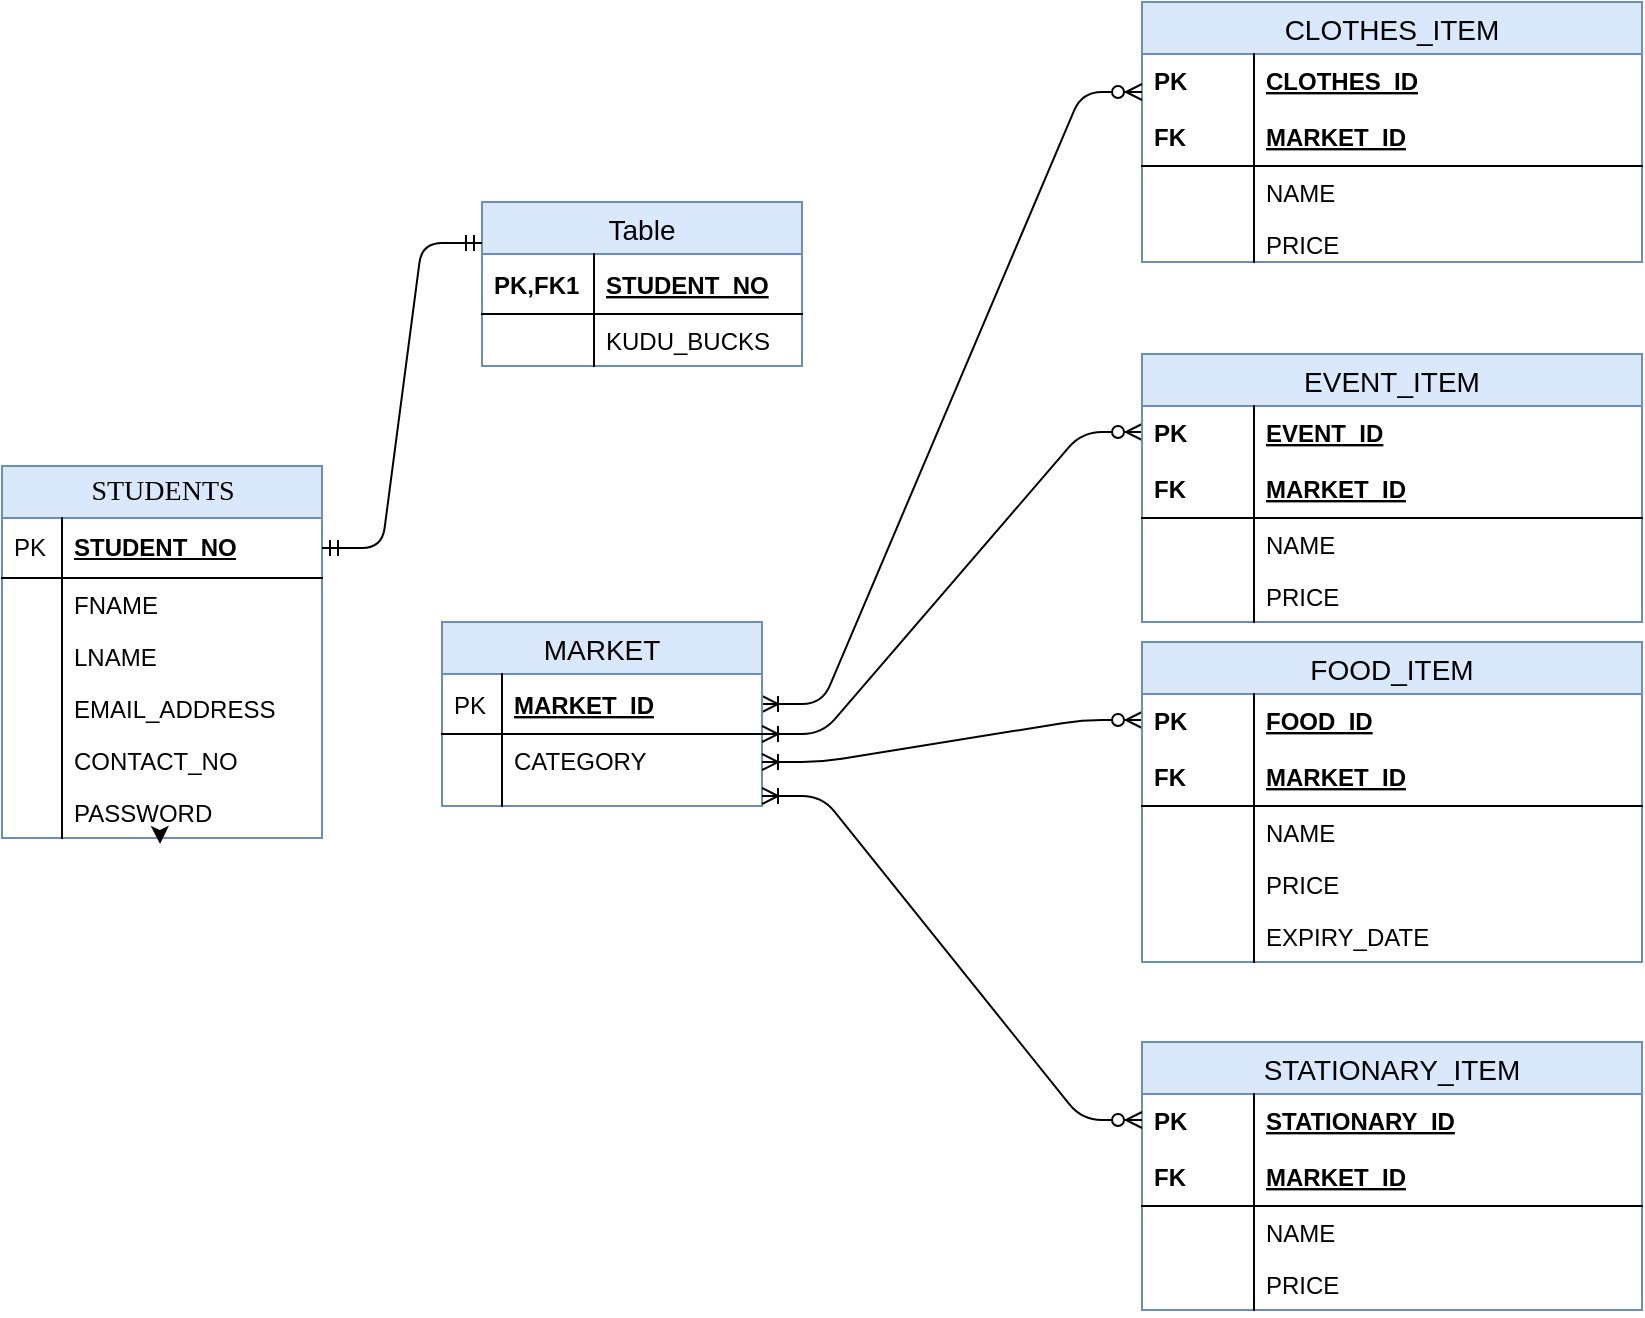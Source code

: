 <mxfile version="12.8.4" type="google"><diagram name="Page-1" id="e56a1550-8fbb-45ad-956c-1786394a9013"><mxGraphModel dx="961" dy="583" grid="1" gridSize="10" guides="1" tooltips="1" connect="1" arrows="1" fold="1" page="1" pageScale="1" pageWidth="1100" pageHeight="850" background="#ffffff" math="0" shadow="0"><root><mxCell id="0"/><mxCell id="1" parent="0"/><mxCell id="2e49270ec7c68f3f-80" value="STUDENTS" style="swimlane;html=1;fontStyle=0;childLayout=stackLayout;horizontal=1;startSize=26;horizontalStack=0;resizeParent=1;resizeLast=0;collapsible=1;marginBottom=0;swimlaneFillColor=#ffffff;align=center;rounded=0;shadow=0;comic=0;labelBackgroundColor=none;strokeWidth=1;fontFamily=Verdana;fontSize=14;fillColor=#dae8fc;strokeColor=#6c8ebf;" parent="1" vertex="1"><mxGeometry x="40" y="272" width="160" height="186" as="geometry"/></mxCell><mxCell id="2e49270ec7c68f3f-81" value="STUDENT_NO" style="shape=partialRectangle;top=0;left=0;right=0;bottom=1;html=1;align=left;verticalAlign=middle;fillColor=none;spacingLeft=34;spacingRight=4;whiteSpace=wrap;overflow=hidden;rotatable=0;points=[[0,0.5],[1,0.5]];portConstraint=eastwest;dropTarget=0;fontStyle=5;" parent="2e49270ec7c68f3f-80" vertex="1"><mxGeometry y="26" width="160" height="30" as="geometry"/></mxCell><mxCell id="2e49270ec7c68f3f-82" value="PK" style="shape=partialRectangle;top=0;left=0;bottom=0;html=1;fillColor=none;align=left;verticalAlign=middle;spacingLeft=4;spacingRight=4;whiteSpace=wrap;overflow=hidden;rotatable=0;points=[];portConstraint=eastwest;part=1;" parent="2e49270ec7c68f3f-81" vertex="1" connectable="0"><mxGeometry width="30" height="30" as="geometry"/></mxCell><mxCell id="2e49270ec7c68f3f-83" value="FNAME" style="shape=partialRectangle;top=0;left=0;right=0;bottom=0;html=1;align=left;verticalAlign=top;fillColor=none;spacingLeft=34;spacingRight=4;whiteSpace=wrap;overflow=hidden;rotatable=0;points=[[0,0.5],[1,0.5]];portConstraint=eastwest;dropTarget=0;" parent="2e49270ec7c68f3f-80" vertex="1"><mxGeometry y="56" width="160" height="26" as="geometry"/></mxCell><mxCell id="2e49270ec7c68f3f-84" value="" style="shape=partialRectangle;top=0;left=0;bottom=0;html=1;fillColor=none;align=left;verticalAlign=top;spacingLeft=4;spacingRight=4;whiteSpace=wrap;overflow=hidden;rotatable=0;points=[];portConstraint=eastwest;part=1;" parent="2e49270ec7c68f3f-83" vertex="1" connectable="0"><mxGeometry width="30" height="26" as="geometry"/></mxCell><mxCell id="2e49270ec7c68f3f-85" value="LNAME" style="shape=partialRectangle;top=0;left=0;right=0;bottom=0;html=1;align=left;verticalAlign=top;fillColor=none;spacingLeft=34;spacingRight=4;whiteSpace=wrap;overflow=hidden;rotatable=0;points=[[0,0.5],[1,0.5]];portConstraint=eastwest;dropTarget=0;" parent="2e49270ec7c68f3f-80" vertex="1"><mxGeometry y="82" width="160" height="26" as="geometry"/></mxCell><mxCell id="2e49270ec7c68f3f-86" value="" style="shape=partialRectangle;top=0;left=0;bottom=0;html=1;fillColor=none;align=left;verticalAlign=top;spacingLeft=4;spacingRight=4;whiteSpace=wrap;overflow=hidden;rotatable=0;points=[];portConstraint=eastwest;part=1;" parent="2e49270ec7c68f3f-85" vertex="1" connectable="0"><mxGeometry width="30" height="26" as="geometry"/></mxCell><mxCell id="2e49270ec7c68f3f-87" value="EMAIL_ADDRESS" style="shape=partialRectangle;top=0;left=0;right=0;bottom=0;html=1;align=left;verticalAlign=top;fillColor=none;spacingLeft=34;spacingRight=4;whiteSpace=wrap;overflow=hidden;rotatable=0;points=[[0,0.5],[1,0.5]];portConstraint=eastwest;dropTarget=0;" parent="2e49270ec7c68f3f-80" vertex="1"><mxGeometry y="108" width="160" height="26" as="geometry"/></mxCell><mxCell id="2e49270ec7c68f3f-88" value="" style="shape=partialRectangle;top=0;left=0;bottom=0;html=1;fillColor=none;align=left;verticalAlign=top;spacingLeft=4;spacingRight=4;whiteSpace=wrap;overflow=hidden;rotatable=0;points=[];portConstraint=eastwest;part=1;" parent="2e49270ec7c68f3f-87" vertex="1" connectable="0"><mxGeometry width="30" height="26" as="geometry"/></mxCell><mxCell id="UivmHGjXqNEhQXfPSHWZ-13" value="CONTACT_NO" style="shape=partialRectangle;top=0;left=0;right=0;bottom=0;html=1;align=left;verticalAlign=top;fillColor=none;spacingLeft=34;spacingRight=4;whiteSpace=wrap;overflow=hidden;rotatable=0;points=[[0,0.5],[1,0.5]];portConstraint=eastwest;dropTarget=0;" parent="2e49270ec7c68f3f-80" vertex="1"><mxGeometry y="134" width="160" height="26" as="geometry"/></mxCell><mxCell id="UivmHGjXqNEhQXfPSHWZ-14" value="" style="shape=partialRectangle;top=0;left=0;bottom=0;html=1;fillColor=none;align=left;verticalAlign=top;spacingLeft=4;spacingRight=4;whiteSpace=wrap;overflow=hidden;rotatable=0;points=[];portConstraint=eastwest;part=1;" parent="UivmHGjXqNEhQXfPSHWZ-13" vertex="1" connectable="0"><mxGeometry width="30" height="26" as="geometry"/></mxCell><mxCell id="UivmHGjXqNEhQXfPSHWZ-15" value="PASSWORD" style="shape=partialRectangle;top=0;left=0;right=0;bottom=0;html=1;align=left;verticalAlign=top;fillColor=none;spacingLeft=34;spacingRight=4;whiteSpace=wrap;overflow=hidden;rotatable=0;points=[[0,0.5],[1,0.5]];portConstraint=eastwest;dropTarget=0;" parent="2e49270ec7c68f3f-80" vertex="1"><mxGeometry y="160" width="160" height="26" as="geometry"/></mxCell><mxCell id="UivmHGjXqNEhQXfPSHWZ-16" value="" style="shape=partialRectangle;top=0;left=0;bottom=0;html=1;fillColor=none;align=left;verticalAlign=top;spacingLeft=4;spacingRight=4;whiteSpace=wrap;overflow=hidden;rotatable=0;points=[];portConstraint=eastwest;part=1;" parent="UivmHGjXqNEhQXfPSHWZ-15" vertex="1" connectable="0"><mxGeometry width="30" height="26" as="geometry"/></mxCell><mxCell id="UivmHGjXqNEhQXfPSHWZ-65" style="edgeStyle=orthogonalEdgeStyle;rounded=0;orthogonalLoop=1;jettySize=auto;html=1;exitX=0.5;exitY=1;exitDx=0;exitDy=0;entryX=0.494;entryY=1.115;entryDx=0;entryDy=0;entryPerimeter=0;" parent="2e49270ec7c68f3f-80" source="2e49270ec7c68f3f-80" target="UivmHGjXqNEhQXfPSHWZ-15" edge="1"><mxGeometry relative="1" as="geometry"/></mxCell><mxCell id="UivmHGjXqNEhQXfPSHWZ-177" value="CLOTHES_ITEM" style="swimlane;fontStyle=0;childLayout=stackLayout;horizontal=1;startSize=26;fillColor=#dae8fc;horizontalStack=0;resizeParent=1;resizeParentMax=0;resizeLast=0;collapsible=1;marginBottom=0;swimlaneFillColor=#ffffff;align=center;fontSize=14;strokeColor=#6c8ebf;" parent="1" vertex="1"><mxGeometry x="610" y="40" width="250" height="130" as="geometry"/></mxCell><mxCell id="UivmHGjXqNEhQXfPSHWZ-192" value="CLOTHES_ID" style="shape=partialRectangle;top=0;left=0;right=0;bottom=0;align=left;verticalAlign=top;fillColor=none;spacingLeft=60;spacingRight=4;overflow=hidden;rotatable=0;points=[[0,0.5],[1,0.5]];portConstraint=eastwest;dropTarget=0;fontSize=12;fontStyle=5" parent="UivmHGjXqNEhQXfPSHWZ-177" vertex="1"><mxGeometry y="26" width="250" height="26" as="geometry"/></mxCell><mxCell id="UivmHGjXqNEhQXfPSHWZ-193" value="PK" style="shape=partialRectangle;fontStyle=1;top=0;left=0;bottom=0;fillColor=none;align=left;verticalAlign=top;spacingLeft=4;spacingRight=4;overflow=hidden;rotatable=0;points=[];portConstraint=eastwest;part=1;fontSize=12;" parent="UivmHGjXqNEhQXfPSHWZ-192" vertex="1" connectable="0"><mxGeometry width="56" height="26" as="geometry"/></mxCell><mxCell id="owo8-MKj_Ch-AXHotUdF-22" value="" style="edgeStyle=entityRelationEdgeStyle;fontSize=12;html=1;endArrow=ERzeroToMany;endFill=1;startArrow=ERoneToMany;startFill=0;exitX=1;exitY=0.5;exitDx=0;exitDy=0;" edge="1" parent="UivmHGjXqNEhQXfPSHWZ-177" source="UivmHGjXqNEhQXfPSHWZ-195"><mxGeometry width="100" height="100" relative="1" as="geometry"><mxPoint x="-100" y="145" as="sourcePoint"/><mxPoint y="45" as="targetPoint"/></mxGeometry></mxCell><mxCell id="UivmHGjXqNEhQXfPSHWZ-180" value="MARKET_ID" style="shape=partialRectangle;top=0;left=0;right=0;bottom=1;align=left;verticalAlign=middle;fillColor=none;spacingLeft=60;spacingRight=4;overflow=hidden;rotatable=0;points=[[0,0.5],[1,0.5]];portConstraint=eastwest;dropTarget=0;fontStyle=5;fontSize=12;" parent="UivmHGjXqNEhQXfPSHWZ-177" vertex="1"><mxGeometry y="52" width="250" height="30" as="geometry"/></mxCell><mxCell id="UivmHGjXqNEhQXfPSHWZ-181" value="FK" style="shape=partialRectangle;fontStyle=1;top=0;left=0;bottom=0;fillColor=none;align=left;verticalAlign=middle;spacingLeft=4;spacingRight=4;overflow=hidden;rotatable=0;points=[];portConstraint=eastwest;part=1;fontSize=12;" parent="UivmHGjXqNEhQXfPSHWZ-180" vertex="1" connectable="0"><mxGeometry width="56" height="30" as="geometry"/></mxCell><mxCell id="UivmHGjXqNEhQXfPSHWZ-188" value="NAME" style="shape=partialRectangle;top=0;left=0;right=0;bottom=0;align=left;verticalAlign=top;fillColor=none;spacingLeft=60;spacingRight=4;overflow=hidden;rotatable=0;points=[[0,0.5],[1,0.5]];portConstraint=eastwest;dropTarget=0;fontSize=12;" parent="UivmHGjXqNEhQXfPSHWZ-177" vertex="1"><mxGeometry y="82" width="250" height="26" as="geometry"/></mxCell><mxCell id="UivmHGjXqNEhQXfPSHWZ-189" value="" style="shape=partialRectangle;top=0;left=0;bottom=0;fillColor=none;align=left;verticalAlign=top;spacingLeft=4;spacingRight=4;overflow=hidden;rotatable=0;points=[];portConstraint=eastwest;part=1;fontSize=12;" parent="UivmHGjXqNEhQXfPSHWZ-188" vertex="1" connectable="0"><mxGeometry width="56" height="26" as="geometry"/></mxCell><mxCell id="UivmHGjXqNEhQXfPSHWZ-182" value="PRICE" style="shape=partialRectangle;top=0;left=0;right=0;bottom=0;align=left;verticalAlign=top;fillColor=none;spacingLeft=60;spacingRight=4;overflow=hidden;rotatable=0;points=[[0,0.5],[1,0.5]];portConstraint=eastwest;dropTarget=0;fontSize=12;" parent="UivmHGjXqNEhQXfPSHWZ-177" vertex="1"><mxGeometry y="108" width="250" height="22" as="geometry"/></mxCell><mxCell id="UivmHGjXqNEhQXfPSHWZ-183" value="" style="shape=partialRectangle;top=0;left=0;bottom=0;fillColor=none;align=left;verticalAlign=top;spacingLeft=4;spacingRight=4;overflow=hidden;rotatable=0;points=[];portConstraint=eastwest;part=1;fontSize=12;" parent="UivmHGjXqNEhQXfPSHWZ-182" vertex="1" connectable="0"><mxGeometry width="56" height="22" as="geometry"/></mxCell><mxCell id="UivmHGjXqNEhQXfPSHWZ-194" value="MARKET" style="swimlane;fontStyle=0;childLayout=stackLayout;horizontal=1;startSize=26;fillColor=#dae8fc;horizontalStack=0;resizeParent=1;resizeParentMax=0;resizeLast=0;collapsible=1;marginBottom=0;swimlaneFillColor=#ffffff;align=center;fontSize=14;strokeColor=#6c8ebf;" parent="1" vertex="1"><mxGeometry x="260" y="350" width="160" height="92" as="geometry"/></mxCell><mxCell id="UivmHGjXqNEhQXfPSHWZ-195" value="MARKET_ID" style="shape=partialRectangle;top=0;left=0;right=0;bottom=1;align=left;verticalAlign=middle;fillColor=none;spacingLeft=34;spacingRight=4;overflow=hidden;rotatable=0;points=[[0,0.5],[1,0.5]];portConstraint=eastwest;dropTarget=0;fontStyle=5;fontSize=12;" parent="UivmHGjXqNEhQXfPSHWZ-194" vertex="1"><mxGeometry y="26" width="160" height="30" as="geometry"/></mxCell><mxCell id="UivmHGjXqNEhQXfPSHWZ-196" value="PK" style="shape=partialRectangle;top=0;left=0;bottom=0;fillColor=none;align=left;verticalAlign=middle;spacingLeft=4;spacingRight=4;overflow=hidden;rotatable=0;points=[];portConstraint=eastwest;part=1;fontSize=12;" parent="UivmHGjXqNEhQXfPSHWZ-195" vertex="1" connectable="0"><mxGeometry width="30" height="30" as="geometry"/></mxCell><mxCell id="owo8-MKj_Ch-AXHotUdF-24" value="" style="edgeStyle=entityRelationEdgeStyle;fontSize=12;html=1;endArrow=ERzeroToMany;endFill=1;startArrow=ERoneToMany;startFill=0;entryX=0;entryY=0.5;entryDx=0;entryDy=0;" edge="1" parent="UivmHGjXqNEhQXfPSHWZ-194" target="NpdtDgNQdu6xQXqakG0Y-14"><mxGeometry width="100" height="100" relative="1" as="geometry"><mxPoint x="160" y="70" as="sourcePoint"/><mxPoint x="260" y="-30" as="targetPoint"/></mxGeometry></mxCell><mxCell id="owo8-MKj_Ch-AXHotUdF-23" value="" style="edgeStyle=entityRelationEdgeStyle;fontSize=12;html=1;endArrow=ERzeroToMany;endFill=1;startArrow=ERoneToMany;startFill=0;entryX=0;entryY=0.5;entryDx=0;entryDy=0;" edge="1" parent="UivmHGjXqNEhQXfPSHWZ-194" target="NpdtDgNQdu6xQXqakG0Y-3"><mxGeometry width="100" height="100" relative="1" as="geometry"><mxPoint x="160" y="56" as="sourcePoint"/><mxPoint x="260" y="-44" as="targetPoint"/></mxGeometry></mxCell><mxCell id="UivmHGjXqNEhQXfPSHWZ-197" value="CATEGORY" style="shape=partialRectangle;top=0;left=0;right=0;bottom=0;align=left;verticalAlign=top;fillColor=none;spacingLeft=34;spacingRight=4;overflow=hidden;rotatable=0;points=[[0,0.5],[1,0.5]];portConstraint=eastwest;dropTarget=0;fontSize=12;" parent="UivmHGjXqNEhQXfPSHWZ-194" vertex="1"><mxGeometry y="56" width="160" height="26" as="geometry"/></mxCell><mxCell id="UivmHGjXqNEhQXfPSHWZ-198" value="" style="shape=partialRectangle;top=0;left=0;bottom=0;fillColor=none;align=left;verticalAlign=top;spacingLeft=4;spacingRight=4;overflow=hidden;rotatable=0;points=[];portConstraint=eastwest;part=1;fontSize=12;" parent="UivmHGjXqNEhQXfPSHWZ-197" vertex="1" connectable="0"><mxGeometry width="30" height="26" as="geometry"/></mxCell><mxCell id="UivmHGjXqNEhQXfPSHWZ-203" value="" style="shape=partialRectangle;top=0;left=0;right=0;bottom=0;align=left;verticalAlign=top;fillColor=none;spacingLeft=34;spacingRight=4;overflow=hidden;rotatable=0;points=[[0,0.5],[1,0.5]];portConstraint=eastwest;dropTarget=0;fontSize=12;" parent="UivmHGjXqNEhQXfPSHWZ-194" vertex="1"><mxGeometry y="82" width="160" height="10" as="geometry"/></mxCell><mxCell id="UivmHGjXqNEhQXfPSHWZ-204" value="" style="shape=partialRectangle;top=0;left=0;bottom=0;fillColor=none;align=left;verticalAlign=top;spacingLeft=4;spacingRight=4;overflow=hidden;rotatable=0;points=[];portConstraint=eastwest;part=1;fontSize=12;" parent="UivmHGjXqNEhQXfPSHWZ-203" vertex="1" connectable="0"><mxGeometry width="30" height="10" as="geometry"/></mxCell><mxCell id="NpdtDgNQdu6xQXqakG0Y-2" value="EVENT_ITEM" style="swimlane;fontStyle=0;childLayout=stackLayout;horizontal=1;startSize=26;fillColor=#dae8fc;horizontalStack=0;resizeParent=1;resizeParentMax=0;resizeLast=0;collapsible=1;marginBottom=0;swimlaneFillColor=#ffffff;align=center;fontSize=14;strokeColor=#6c8ebf;" parent="1" vertex="1"><mxGeometry x="610" y="216" width="250" height="134" as="geometry"/></mxCell><mxCell id="NpdtDgNQdu6xQXqakG0Y-3" value="EVENT_ID" style="shape=partialRectangle;top=0;left=0;right=0;bottom=0;align=left;verticalAlign=top;fillColor=none;spacingLeft=60;spacingRight=4;overflow=hidden;rotatable=0;points=[[0,0.5],[1,0.5]];portConstraint=eastwest;dropTarget=0;fontSize=12;fontStyle=5" parent="NpdtDgNQdu6xQXqakG0Y-2" vertex="1"><mxGeometry y="26" width="250" height="26" as="geometry"/></mxCell><mxCell id="NpdtDgNQdu6xQXqakG0Y-4" value="PK" style="shape=partialRectangle;fontStyle=1;top=0;left=0;bottom=0;fillColor=none;align=left;verticalAlign=top;spacingLeft=4;spacingRight=4;overflow=hidden;rotatable=0;points=[];portConstraint=eastwest;part=1;fontSize=12;" parent="NpdtDgNQdu6xQXqakG0Y-3" vertex="1" connectable="0"><mxGeometry width="56" height="26" as="geometry"/></mxCell><mxCell id="NpdtDgNQdu6xQXqakG0Y-5" value="MARKET_ID" style="shape=partialRectangle;top=0;left=0;right=0;bottom=1;align=left;verticalAlign=middle;fillColor=none;spacingLeft=60;spacingRight=4;overflow=hidden;rotatable=0;points=[[0,0.5],[1,0.5]];portConstraint=eastwest;dropTarget=0;fontStyle=5;fontSize=12;" parent="NpdtDgNQdu6xQXqakG0Y-2" vertex="1"><mxGeometry y="52" width="250" height="30" as="geometry"/></mxCell><mxCell id="NpdtDgNQdu6xQXqakG0Y-6" value="FK" style="shape=partialRectangle;fontStyle=1;top=0;left=0;bottom=0;fillColor=none;align=left;verticalAlign=middle;spacingLeft=4;spacingRight=4;overflow=hidden;rotatable=0;points=[];portConstraint=eastwest;part=1;fontSize=12;" parent="NpdtDgNQdu6xQXqakG0Y-5" vertex="1" connectable="0"><mxGeometry width="56" height="30" as="geometry"/></mxCell><mxCell id="NpdtDgNQdu6xQXqakG0Y-7" value="NAME" style="shape=partialRectangle;top=0;left=0;right=0;bottom=0;align=left;verticalAlign=top;fillColor=none;spacingLeft=60;spacingRight=4;overflow=hidden;rotatable=0;points=[[0,0.5],[1,0.5]];portConstraint=eastwest;dropTarget=0;fontSize=12;" parent="NpdtDgNQdu6xQXqakG0Y-2" vertex="1"><mxGeometry y="82" width="250" height="26" as="geometry"/></mxCell><mxCell id="NpdtDgNQdu6xQXqakG0Y-8" value="" style="shape=partialRectangle;top=0;left=0;bottom=0;fillColor=none;align=left;verticalAlign=top;spacingLeft=4;spacingRight=4;overflow=hidden;rotatable=0;points=[];portConstraint=eastwest;part=1;fontSize=12;" parent="NpdtDgNQdu6xQXqakG0Y-7" vertex="1" connectable="0"><mxGeometry width="56" height="26" as="geometry"/></mxCell><mxCell id="NpdtDgNQdu6xQXqakG0Y-9" value="PRICE" style="shape=partialRectangle;top=0;left=0;right=0;bottom=0;align=left;verticalAlign=top;fillColor=none;spacingLeft=60;spacingRight=4;overflow=hidden;rotatable=0;points=[[0,0.5],[1,0.5]];portConstraint=eastwest;dropTarget=0;fontSize=12;" parent="NpdtDgNQdu6xQXqakG0Y-2" vertex="1"><mxGeometry y="108" width="250" height="26" as="geometry"/></mxCell><mxCell id="NpdtDgNQdu6xQXqakG0Y-10" value="" style="shape=partialRectangle;top=0;left=0;bottom=0;fillColor=none;align=left;verticalAlign=top;spacingLeft=4;spacingRight=4;overflow=hidden;rotatable=0;points=[];portConstraint=eastwest;part=1;fontSize=12;" parent="NpdtDgNQdu6xQXqakG0Y-9" vertex="1" connectable="0"><mxGeometry width="56" height="26" as="geometry"/></mxCell><mxCell id="NpdtDgNQdu6xQXqakG0Y-13" value="FOOD_ITEM" style="swimlane;fontStyle=0;childLayout=stackLayout;horizontal=1;startSize=26;fillColor=#dae8fc;horizontalStack=0;resizeParent=1;resizeParentMax=0;resizeLast=0;collapsible=1;marginBottom=0;swimlaneFillColor=#ffffff;align=center;fontSize=14;strokeColor=#6c8ebf;" parent="1" vertex="1"><mxGeometry x="610" y="360" width="250" height="160" as="geometry"/></mxCell><mxCell id="NpdtDgNQdu6xQXqakG0Y-14" value="FOOD_ID" style="shape=partialRectangle;top=0;left=0;right=0;bottom=0;align=left;verticalAlign=top;fillColor=none;spacingLeft=60;spacingRight=4;overflow=hidden;rotatable=0;points=[[0,0.5],[1,0.5]];portConstraint=eastwest;dropTarget=0;fontSize=12;fontStyle=5" parent="NpdtDgNQdu6xQXqakG0Y-13" vertex="1"><mxGeometry y="26" width="250" height="26" as="geometry"/></mxCell><mxCell id="NpdtDgNQdu6xQXqakG0Y-15" value="PK" style="shape=partialRectangle;fontStyle=1;top=0;left=0;bottom=0;fillColor=none;align=left;verticalAlign=top;spacingLeft=4;spacingRight=4;overflow=hidden;rotatable=0;points=[];portConstraint=eastwest;part=1;fontSize=12;" parent="NpdtDgNQdu6xQXqakG0Y-14" vertex="1" connectable="0"><mxGeometry width="56" height="26" as="geometry"/></mxCell><mxCell id="NpdtDgNQdu6xQXqakG0Y-16" value="MARKET_ID" style="shape=partialRectangle;top=0;left=0;right=0;bottom=1;align=left;verticalAlign=middle;fillColor=none;spacingLeft=60;spacingRight=4;overflow=hidden;rotatable=0;points=[[0,0.5],[1,0.5]];portConstraint=eastwest;dropTarget=0;fontStyle=5;fontSize=12;" parent="NpdtDgNQdu6xQXqakG0Y-13" vertex="1"><mxGeometry y="52" width="250" height="30" as="geometry"/></mxCell><mxCell id="NpdtDgNQdu6xQXqakG0Y-17" value="FK" style="shape=partialRectangle;fontStyle=1;top=0;left=0;bottom=0;fillColor=none;align=left;verticalAlign=middle;spacingLeft=4;spacingRight=4;overflow=hidden;rotatable=0;points=[];portConstraint=eastwest;part=1;fontSize=12;" parent="NpdtDgNQdu6xQXqakG0Y-16" vertex="1" connectable="0"><mxGeometry width="56" height="30" as="geometry"/></mxCell><mxCell id="NpdtDgNQdu6xQXqakG0Y-18" value="NAME" style="shape=partialRectangle;top=0;left=0;right=0;bottom=0;align=left;verticalAlign=top;fillColor=none;spacingLeft=60;spacingRight=4;overflow=hidden;rotatable=0;points=[[0,0.5],[1,0.5]];portConstraint=eastwest;dropTarget=0;fontSize=12;" parent="NpdtDgNQdu6xQXqakG0Y-13" vertex="1"><mxGeometry y="82" width="250" height="26" as="geometry"/></mxCell><mxCell id="NpdtDgNQdu6xQXqakG0Y-19" value="" style="shape=partialRectangle;top=0;left=0;bottom=0;fillColor=none;align=left;verticalAlign=top;spacingLeft=4;spacingRight=4;overflow=hidden;rotatable=0;points=[];portConstraint=eastwest;part=1;fontSize=12;" parent="NpdtDgNQdu6xQXqakG0Y-18" vertex="1" connectable="0"><mxGeometry width="56" height="26" as="geometry"/></mxCell><mxCell id="NpdtDgNQdu6xQXqakG0Y-20" value="PRICE" style="shape=partialRectangle;top=0;left=0;right=0;bottom=0;align=left;verticalAlign=top;fillColor=none;spacingLeft=60;spacingRight=4;overflow=hidden;rotatable=0;points=[[0,0.5],[1,0.5]];portConstraint=eastwest;dropTarget=0;fontSize=12;" parent="NpdtDgNQdu6xQXqakG0Y-13" vertex="1"><mxGeometry y="108" width="250" height="26" as="geometry"/></mxCell><mxCell id="NpdtDgNQdu6xQXqakG0Y-21" value="" style="shape=partialRectangle;top=0;left=0;bottom=0;fillColor=none;align=left;verticalAlign=top;spacingLeft=4;spacingRight=4;overflow=hidden;rotatable=0;points=[];portConstraint=eastwest;part=1;fontSize=12;" parent="NpdtDgNQdu6xQXqakG0Y-20" vertex="1" connectable="0"><mxGeometry width="56" height="26" as="geometry"/></mxCell><mxCell id="NpdtDgNQdu6xQXqakG0Y-22" value="EXPIRY_DATE" style="shape=partialRectangle;top=0;left=0;right=0;bottom=0;align=left;verticalAlign=top;fillColor=none;spacingLeft=60;spacingRight=4;overflow=hidden;rotatable=0;points=[[0,0.5],[1,0.5]];portConstraint=eastwest;dropTarget=0;fontSize=12;" parent="NpdtDgNQdu6xQXqakG0Y-13" vertex="1"><mxGeometry y="134" width="250" height="26" as="geometry"/></mxCell><mxCell id="NpdtDgNQdu6xQXqakG0Y-23" value="" style="shape=partialRectangle;top=0;left=0;bottom=0;fillColor=none;align=left;verticalAlign=top;spacingLeft=4;spacingRight=4;overflow=hidden;rotatable=0;points=[];portConstraint=eastwest;part=1;fontSize=12;" parent="NpdtDgNQdu6xQXqakG0Y-22" vertex="1" connectable="0"><mxGeometry width="56" height="26" as="geometry"/></mxCell><mxCell id="NpdtDgNQdu6xQXqakG0Y-24" value="STATIONARY_ITEM" style="swimlane;fontStyle=0;childLayout=stackLayout;horizontal=1;startSize=26;fillColor=#dae8fc;horizontalStack=0;resizeParent=1;resizeParentMax=0;resizeLast=0;collapsible=1;marginBottom=0;swimlaneFillColor=#ffffff;align=center;fontSize=14;strokeColor=#6c8ebf;" parent="1" vertex="1"><mxGeometry x="610" y="560" width="250" height="134" as="geometry"/></mxCell><mxCell id="NpdtDgNQdu6xQXqakG0Y-25" value="STATIONARY_ID" style="shape=partialRectangle;top=0;left=0;right=0;bottom=0;align=left;verticalAlign=top;fillColor=none;spacingLeft=60;spacingRight=4;overflow=hidden;rotatable=0;points=[[0,0.5],[1,0.5]];portConstraint=eastwest;dropTarget=0;fontSize=12;fontStyle=5" parent="NpdtDgNQdu6xQXqakG0Y-24" vertex="1"><mxGeometry y="26" width="250" height="26" as="geometry"/></mxCell><mxCell id="NpdtDgNQdu6xQXqakG0Y-26" value="PK" style="shape=partialRectangle;fontStyle=1;top=0;left=0;bottom=0;fillColor=none;align=left;verticalAlign=top;spacingLeft=4;spacingRight=4;overflow=hidden;rotatable=0;points=[];portConstraint=eastwest;part=1;fontSize=12;" parent="NpdtDgNQdu6xQXqakG0Y-25" vertex="1" connectable="0"><mxGeometry width="56" height="26" as="geometry"/></mxCell><mxCell id="NpdtDgNQdu6xQXqakG0Y-27" value="MARKET_ID" style="shape=partialRectangle;top=0;left=0;right=0;bottom=1;align=left;verticalAlign=middle;fillColor=none;spacingLeft=60;spacingRight=4;overflow=hidden;rotatable=0;points=[[0,0.5],[1,0.5]];portConstraint=eastwest;dropTarget=0;fontStyle=5;fontSize=12;" parent="NpdtDgNQdu6xQXqakG0Y-24" vertex="1"><mxGeometry y="52" width="250" height="30" as="geometry"/></mxCell><mxCell id="NpdtDgNQdu6xQXqakG0Y-28" value="FK" style="shape=partialRectangle;fontStyle=1;top=0;left=0;bottom=0;fillColor=none;align=left;verticalAlign=middle;spacingLeft=4;spacingRight=4;overflow=hidden;rotatable=0;points=[];portConstraint=eastwest;part=1;fontSize=12;" parent="NpdtDgNQdu6xQXqakG0Y-27" vertex="1" connectable="0"><mxGeometry width="56" height="30" as="geometry"/></mxCell><mxCell id="NpdtDgNQdu6xQXqakG0Y-29" value="NAME" style="shape=partialRectangle;top=0;left=0;right=0;bottom=0;align=left;verticalAlign=top;fillColor=none;spacingLeft=60;spacingRight=4;overflow=hidden;rotatable=0;points=[[0,0.5],[1,0.5]];portConstraint=eastwest;dropTarget=0;fontSize=12;" parent="NpdtDgNQdu6xQXqakG0Y-24" vertex="1"><mxGeometry y="82" width="250" height="26" as="geometry"/></mxCell><mxCell id="NpdtDgNQdu6xQXqakG0Y-30" value="" style="shape=partialRectangle;top=0;left=0;bottom=0;fillColor=none;align=left;verticalAlign=top;spacingLeft=4;spacingRight=4;overflow=hidden;rotatable=0;points=[];portConstraint=eastwest;part=1;fontSize=12;" parent="NpdtDgNQdu6xQXqakG0Y-29" vertex="1" connectable="0"><mxGeometry width="56" height="26" as="geometry"/></mxCell><mxCell id="NpdtDgNQdu6xQXqakG0Y-31" value="PRICE" style="shape=partialRectangle;top=0;left=0;right=0;bottom=0;align=left;verticalAlign=top;fillColor=none;spacingLeft=60;spacingRight=4;overflow=hidden;rotatable=0;points=[[0,0.5],[1,0.5]];portConstraint=eastwest;dropTarget=0;fontSize=12;" parent="NpdtDgNQdu6xQXqakG0Y-24" vertex="1"><mxGeometry y="108" width="250" height="26" as="geometry"/></mxCell><mxCell id="NpdtDgNQdu6xQXqakG0Y-32" value="" style="shape=partialRectangle;top=0;left=0;bottom=0;fillColor=none;align=left;verticalAlign=top;spacingLeft=4;spacingRight=4;overflow=hidden;rotatable=0;points=[];portConstraint=eastwest;part=1;fontSize=12;" parent="NpdtDgNQdu6xQXqakG0Y-31" vertex="1" connectable="0"><mxGeometry width="56" height="26" as="geometry"/></mxCell><mxCell id="owo8-MKj_Ch-AXHotUdF-1" value="Table" style="swimlane;fontStyle=0;childLayout=stackLayout;horizontal=1;startSize=26;fillColor=#dae8fc;horizontalStack=0;resizeParent=1;resizeParentMax=0;resizeLast=0;collapsible=1;marginBottom=0;swimlaneFillColor=#ffffff;align=center;fontSize=14;strokeColor=#6c8ebf;" vertex="1" parent="1"><mxGeometry x="280" y="140" width="160" height="82" as="geometry"/></mxCell><mxCell id="owo8-MKj_Ch-AXHotUdF-4" value="STUDENT_NO" style="shape=partialRectangle;top=0;left=0;right=0;bottom=1;align=left;verticalAlign=middle;fillColor=none;spacingLeft=60;spacingRight=4;overflow=hidden;rotatable=0;points=[[0,0.5],[1,0.5]];portConstraint=eastwest;dropTarget=0;fontStyle=5;fontSize=12;" vertex="1" parent="owo8-MKj_Ch-AXHotUdF-1"><mxGeometry y="26" width="160" height="30" as="geometry"/></mxCell><mxCell id="owo8-MKj_Ch-AXHotUdF-5" value="PK,FK1" style="shape=partialRectangle;fontStyle=1;top=0;left=0;bottom=0;fillColor=none;align=left;verticalAlign=middle;spacingLeft=4;spacingRight=4;overflow=hidden;rotatable=0;points=[];portConstraint=eastwest;part=1;fontSize=12;" vertex="1" connectable="0" parent="owo8-MKj_Ch-AXHotUdF-4"><mxGeometry width="56" height="30" as="geometry"/></mxCell><mxCell id="owo8-MKj_Ch-AXHotUdF-6" value="KUDU_BUCKS" style="shape=partialRectangle;top=0;left=0;right=0;bottom=0;align=left;verticalAlign=top;fillColor=none;spacingLeft=60;spacingRight=4;overflow=hidden;rotatable=0;points=[[0,0.5],[1,0.5]];portConstraint=eastwest;dropTarget=0;fontSize=12;" vertex="1" parent="owo8-MKj_Ch-AXHotUdF-1"><mxGeometry y="56" width="160" height="26" as="geometry"/></mxCell><mxCell id="owo8-MKj_Ch-AXHotUdF-7" value="" style="shape=partialRectangle;top=0;left=0;bottom=0;fillColor=none;align=left;verticalAlign=top;spacingLeft=4;spacingRight=4;overflow=hidden;rotatable=0;points=[];portConstraint=eastwest;part=1;fontSize=12;" vertex="1" connectable="0" parent="owo8-MKj_Ch-AXHotUdF-6"><mxGeometry width="56" height="26" as="geometry"/></mxCell><mxCell id="owo8-MKj_Ch-AXHotUdF-8" value="" style="edgeStyle=entityRelationEdgeStyle;fontSize=12;html=1;endArrow=ERmandOne;startArrow=ERmandOne;entryX=0;entryY=0.25;entryDx=0;entryDy=0;exitX=1;exitY=0.5;exitDx=0;exitDy=0;" edge="1" parent="1" source="2e49270ec7c68f3f-81" target="owo8-MKj_Ch-AXHotUdF-1"><mxGeometry width="100" height="100" relative="1" as="geometry"><mxPoint x="180" y="300" as="sourcePoint"/><mxPoint x="280" y="200" as="targetPoint"/></mxGeometry></mxCell><mxCell id="owo8-MKj_Ch-AXHotUdF-25" value="" style="edgeStyle=entityRelationEdgeStyle;fontSize=12;html=1;endArrow=ERzeroToMany;endFill=1;startArrow=ERoneToMany;startFill=0;entryX=0;entryY=0.5;entryDx=0;entryDy=0;exitX=1;exitY=0.5;exitDx=0;exitDy=0;" edge="1" parent="1" source="UivmHGjXqNEhQXfPSHWZ-203" target="NpdtDgNQdu6xQXqakG0Y-25"><mxGeometry width="100" height="100" relative="1" as="geometry"><mxPoint x="360" y="610" as="sourcePoint"/><mxPoint x="460" y="510" as="targetPoint"/></mxGeometry></mxCell></root></mxGraphModel></diagram></mxfile>